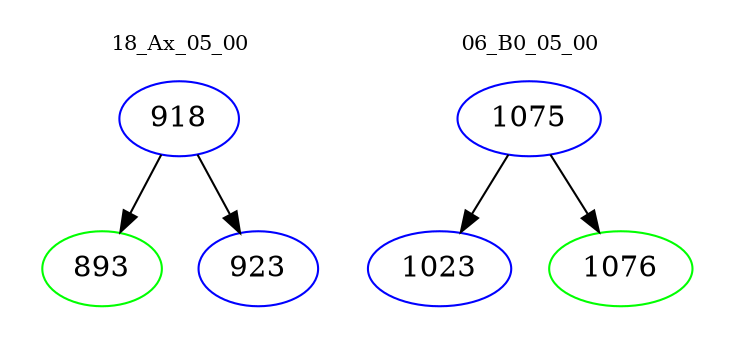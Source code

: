 digraph{
subgraph cluster_0 {
color = white
label = "18_Ax_05_00";
fontsize=10;
T0_918 [label="918", color="blue"]
T0_918 -> T0_893 [color="black"]
T0_893 [label="893", color="green"]
T0_918 -> T0_923 [color="black"]
T0_923 [label="923", color="blue"]
}
subgraph cluster_1 {
color = white
label = "06_B0_05_00";
fontsize=10;
T1_1075 [label="1075", color="blue"]
T1_1075 -> T1_1023 [color="black"]
T1_1023 [label="1023", color="blue"]
T1_1075 -> T1_1076 [color="black"]
T1_1076 [label="1076", color="green"]
}
}
